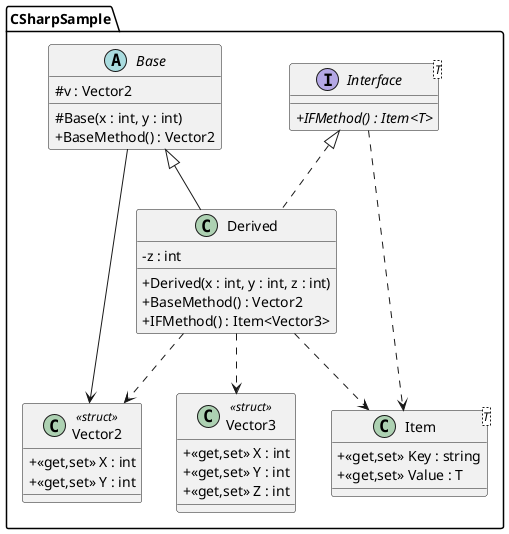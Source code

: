 @startuml class-diagram

skinparam classAttributeIconSize 0

package CSharpSample {

	abstract class Base {
		# v : Vector2
		# Base(x : int, y : int)
		+ BaseMethod() : Vector2
	}

	class Derived {
		- z : int
		+ Derived(x : int, y : int, z : int)
		+ BaseMethod() : Vector2
		+ IFMethod() : Item<Vector3>
	}

	interface Interface<T> {
		+ {abstract} IFMethod() : Item<T>
	}

	class Item<T> {
		+ <<get,set>> Key : string
		+ <<get,set>> Value : T
	}

	class Vector2 <<struct>> {
		+ <<get,set>> X : int
		+ <<get,set>> Y : int
	}

	class Vector3 <<struct>> {
		+ <<get,set>> X : int
		+ <<get,set>> Y : int
		+ <<get,set>> Z : int
	}

}

Base -down-> Vector2
Interface .down.> Item
Derived -up-|> Base
Derived .up.|> Interface
Derived .down.> Vector2
Derived .down.> Item
Derived .down.> Vector3

@enduml
